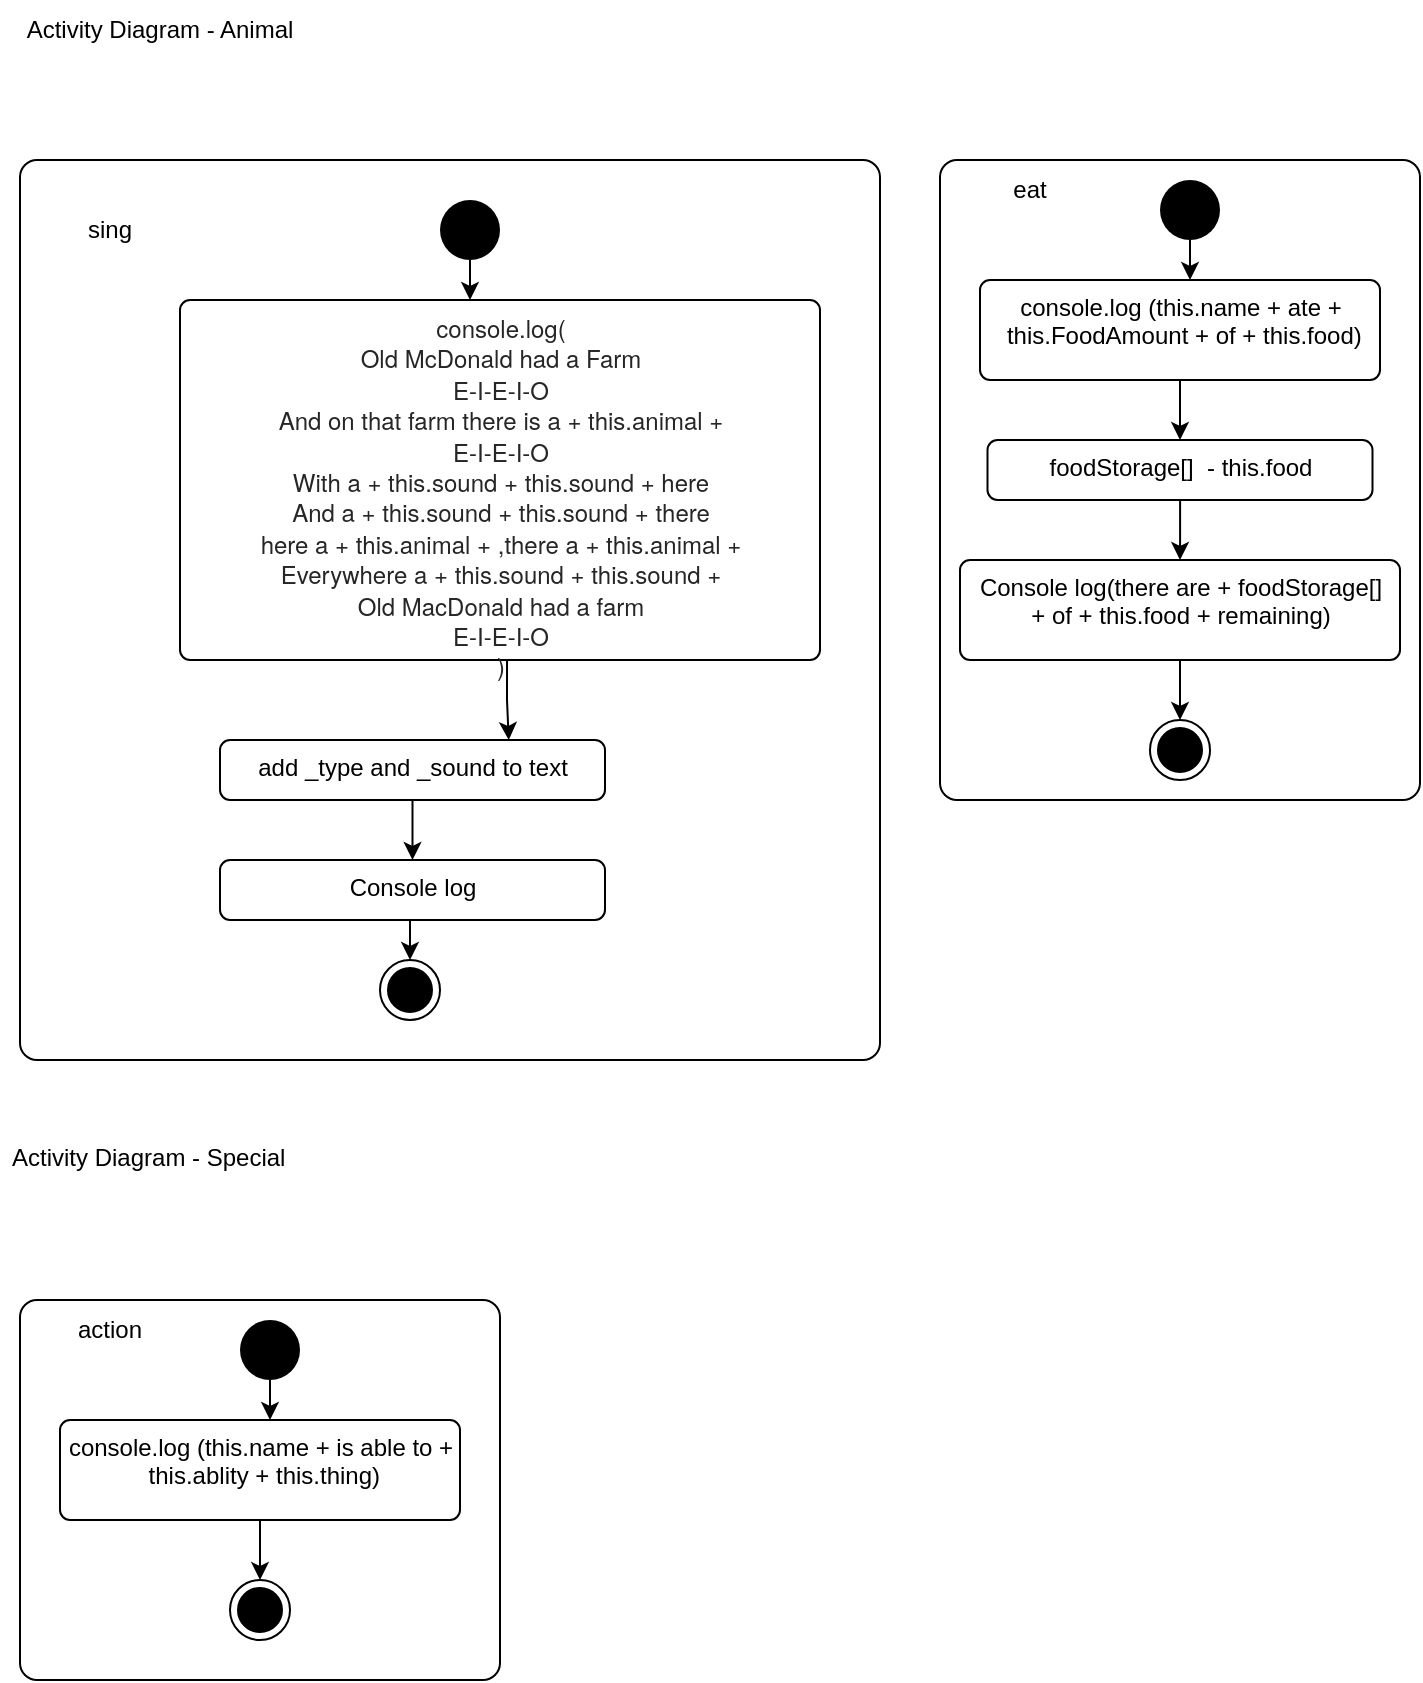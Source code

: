 <mxfile version="18.0.6" type="device"><diagram id="Hzk0_SZwL_mmSioWMmJD" name="Page-1"><mxGraphModel dx="1278" dy="692" grid="1" gridSize="10" guides="1" tooltips="1" connect="1" arrows="1" fold="1" page="1" pageScale="1" pageWidth="827" pageHeight="1169" math="0" shadow="0"><root><mxCell id="0"/><mxCell id="1" parent="0"/><mxCell id="k-fF6tNksUtti1ScGKh9-1" value="&lt;div align=&quot;left&quot;&gt;&lt;br&gt;&lt;/div&gt;" style="html=1;align=left;verticalAlign=middle;rounded=1;absoluteArcSize=1;arcSize=17;dashed=0;fontSize=12;" parent="1" vertex="1"><mxGeometry x="500" y="100" width="240" height="320" as="geometry"/></mxCell><mxCell id="k-fF6tNksUtti1ScGKh9-2" value="eat" style="text;html=1;strokeColor=none;fillColor=none;align=center;verticalAlign=middle;whiteSpace=wrap;rounded=0;fontSize=12;" parent="1" vertex="1"><mxGeometry x="500" y="100" width="90" height="30" as="geometry"/></mxCell><mxCell id="k-fF6tNksUtti1ScGKh9-3" value="&lt;div align=&quot;left&quot;&gt;&lt;br&gt;&lt;/div&gt;" style="html=1;align=left;verticalAlign=middle;rounded=1;absoluteArcSize=1;arcSize=17;dashed=0;fontSize=12;" parent="1" vertex="1"><mxGeometry x="40" y="100" width="430" height="450" as="geometry"/></mxCell><mxCell id="k-fF6tNksUtti1ScGKh9-4" value="sing" style="text;html=1;strokeColor=none;fillColor=none;align=center;verticalAlign=middle;whiteSpace=wrap;rounded=0;fontSize=12;" parent="1" vertex="1"><mxGeometry x="40" y="120" width="90" height="30" as="geometry"/></mxCell><mxCell id="k-fF6tNksUtti1ScGKh9-5" style="edgeStyle=orthogonalEdgeStyle;rounded=0;orthogonalLoop=1;jettySize=auto;html=1;entryX=0.5;entryY=0;entryDx=0;entryDy=0;" parent="1" source="k-fF6tNksUtti1ScGKh9-6" target="k-fF6tNksUtti1ScGKh9-9" edge="1"><mxGeometry relative="1" as="geometry"/></mxCell><mxCell id="k-fF6tNksUtti1ScGKh9-6" value="&lt;div&gt;add _type and _sound to text&lt;/div&gt;&lt;div&gt;&lt;br&gt;&lt;/div&gt;" style="html=1;align=center;verticalAlign=top;rounded=1;absoluteArcSize=1;arcSize=10;dashed=0;fontSize=12;" parent="1" vertex="1"><mxGeometry x="140" y="390" width="192.5" height="30" as="geometry"/></mxCell><mxCell id="k-fF6tNksUtti1ScGKh9-7" style="edgeStyle=orthogonalEdgeStyle;rounded=0;orthogonalLoop=1;jettySize=auto;html=1;fontSize=12;exitX=0.511;exitY=0.996;exitDx=0;exitDy=0;entryX=0.75;entryY=0;entryDx=0;entryDy=0;exitPerimeter=0;" parent="1" source="k-fF6tNksUtti1ScGKh9-8" target="k-fF6tNksUtti1ScGKh9-6" edge="1"><mxGeometry relative="1" as="geometry"><mxPoint x="204" y="280" as="targetPoint"/></mxGeometry></mxCell><mxCell id="k-fF6tNksUtti1ScGKh9-8" value="&lt;font style=&quot;font-size: 12px;&quot;&gt;&lt;span style=&quot;background-color: transparent;&quot;&gt;&lt;font style=&quot;font-size: 12px;&quot; color=&quot;#262626&quot;&gt;&lt;span style=&quot;font-family: Whitney, &amp;quot;Helvetica Neue&amp;quot;, Helvetica, Arial, sans-serif; font-style: normal; font-variant-ligatures: normal; font-variant-caps: normal; font-weight: 400; letter-spacing: normal; text-indent: 0px; text-transform: none; word-spacing: 0px; -webkit-text-stroke-width: 0px; text-decoration-thickness: initial; text-decoration-style: initial; text-decoration-color: initial; display: inline !important; float: none;&quot;&gt;console.log(&lt;br&gt;Old McDonald had a Farm&lt;br&gt;E-I-E-I-O&lt;br&gt;And on that farm there is a + this.animal +&lt;br&gt;E-I-E-I-O&lt;br&gt;With a + this.sound + this.sound + here&lt;br&gt;And a + this.sound + this.sound + there&lt;br&gt;here a + this.animal + ,there a + this.animal +&lt;br&gt;Everywhere a + this.sound + this.sound +&lt;br&gt;Old MacDonald had a farm&lt;br&gt;E-I-E-I-O&lt;br&gt;)&lt;/span&gt;&lt;/font&gt;&lt;/span&gt;&lt;/font&gt;" style="html=1;align=center;verticalAlign=top;rounded=1;absoluteArcSize=1;arcSize=10;dashed=0;fontSize=12;" parent="1" vertex="1"><mxGeometry x="120" y="170" width="320" height="180" as="geometry"/></mxCell><mxCell id="vJfe4zRtIY8tKlxVQyht-5" style="edgeStyle=orthogonalEdgeStyle;rounded=0;orthogonalLoop=1;jettySize=auto;html=1;entryX=0.5;entryY=0;entryDx=0;entryDy=0;" parent="1" source="k-fF6tNksUtti1ScGKh9-9" target="vJfe4zRtIY8tKlxVQyht-3" edge="1"><mxGeometry relative="1" as="geometry"><Array as="points"><mxPoint x="235" y="490"/><mxPoint x="235" y="490"/></Array></mxGeometry></mxCell><mxCell id="k-fF6tNksUtti1ScGKh9-9" value="Console log" style="html=1;align=center;verticalAlign=top;rounded=1;absoluteArcSize=1;arcSize=10;dashed=0;fontSize=12;" parent="1" vertex="1"><mxGeometry x="140" y="450" width="192.5" height="30" as="geometry"/></mxCell><mxCell id="vJfe4zRtIY8tKlxVQyht-10" style="edgeStyle=orthogonalEdgeStyle;rounded=0;orthogonalLoop=1;jettySize=auto;html=1;entryX=0.5;entryY=0;entryDx=0;entryDy=0;" parent="1" source="k-fF6tNksUtti1ScGKh9-10" target="vJfe4zRtIY8tKlxVQyht-8" edge="1"><mxGeometry relative="1" as="geometry"/></mxCell><mxCell id="k-fF6tNksUtti1ScGKh9-10" value="&lt;div&gt;Console log(there are + foodStorage[] &lt;br&gt;&lt;/div&gt;&lt;div&gt;+ of + this.food + remaining)&lt;/div&gt;" style="html=1;align=center;verticalAlign=top;rounded=1;absoluteArcSize=1;arcSize=10;dashed=0;fontSize=12;" parent="1" vertex="1"><mxGeometry x="510" y="300" width="220" height="50" as="geometry"/></mxCell><mxCell id="k-fF6tNksUtti1ScGKh9-11" value="Activity Diagram - Animal" style="text;html=1;strokeColor=none;fillColor=none;align=center;verticalAlign=middle;whiteSpace=wrap;rounded=0;" parent="1" vertex="1"><mxGeometry x="30" y="20" width="160" height="30" as="geometry"/></mxCell><mxCell id="k-fF6tNksUtti1ScGKh9-29" style="edgeStyle=orthogonalEdgeStyle;rounded=0;orthogonalLoop=1;jettySize=auto;html=1;entryX=0.5;entryY=0;entryDx=0;entryDy=0;" parent="1" source="k-fF6tNksUtti1ScGKh9-26" target="k-fF6tNksUtti1ScGKh9-28" edge="1"><mxGeometry relative="1" as="geometry"/></mxCell><mxCell id="k-fF6tNksUtti1ScGKh9-26" value="&lt;div&gt;console.log (this.name + ate +&lt;/div&gt;&lt;div&gt;&amp;nbsp;this.FoodAmount + of + this.food)&lt;/div&gt;" style="html=1;align=center;verticalAlign=top;rounded=1;absoluteArcSize=1;arcSize=10;dashed=0;fontSize=12;" parent="1" vertex="1"><mxGeometry x="520" y="160" width="200" height="50" as="geometry"/></mxCell><mxCell id="k-fF6tNksUtti1ScGKh9-30" style="edgeStyle=orthogonalEdgeStyle;rounded=0;orthogonalLoop=1;jettySize=auto;html=1;entryX=0.5;entryY=0;entryDx=0;entryDy=0;" parent="1" source="k-fF6tNksUtti1ScGKh9-28" target="k-fF6tNksUtti1ScGKh9-10" edge="1"><mxGeometry relative="1" as="geometry"/></mxCell><mxCell id="k-fF6tNksUtti1ScGKh9-28" value="foodStorage[]&amp;nbsp; - this.food" style="html=1;align=center;verticalAlign=top;rounded=1;absoluteArcSize=1;arcSize=10;dashed=0;fontSize=12;" parent="1" vertex="1"><mxGeometry x="523.75" y="240" width="192.5" height="30" as="geometry"/></mxCell><mxCell id="vJfe4zRtIY8tKlxVQyht-2" style="edgeStyle=orthogonalEdgeStyle;rounded=0;orthogonalLoop=1;jettySize=auto;html=1;entryX=0.455;entryY=0;entryDx=0;entryDy=0;entryPerimeter=0;" parent="1" source="vJfe4zRtIY8tKlxVQyht-1" target="k-fF6tNksUtti1ScGKh9-8" edge="1"><mxGeometry relative="1" as="geometry"/></mxCell><mxCell id="vJfe4zRtIY8tKlxVQyht-1" value="" style="ellipse;fillColor=#000000;strokeColor=none;" parent="1" vertex="1"><mxGeometry x="250" y="120" width="30" height="30" as="geometry"/></mxCell><mxCell id="vJfe4zRtIY8tKlxVQyht-3" value="" style="ellipse;html=1;shape=endState;fillColor=#000000;strokeColor=#000000;" parent="1" vertex="1"><mxGeometry x="220" y="500" width="30" height="30" as="geometry"/></mxCell><mxCell id="vJfe4zRtIY8tKlxVQyht-7" style="edgeStyle=orthogonalEdgeStyle;rounded=0;orthogonalLoop=1;jettySize=auto;html=1;entryX=0.526;entryY=0.013;entryDx=0;entryDy=0;entryPerimeter=0;" parent="1" source="vJfe4zRtIY8tKlxVQyht-6" target="k-fF6tNksUtti1ScGKh9-26" edge="1"><mxGeometry relative="1" as="geometry"/></mxCell><mxCell id="vJfe4zRtIY8tKlxVQyht-6" value="" style="ellipse;fillColor=#000000;strokeColor=none;" parent="1" vertex="1"><mxGeometry x="610" y="110" width="30" height="30" as="geometry"/></mxCell><mxCell id="vJfe4zRtIY8tKlxVQyht-8" value="" style="ellipse;html=1;shape=endState;fillColor=#000000;strokeColor=#000000;" parent="1" vertex="1"><mxGeometry x="605" y="380" width="30" height="30" as="geometry"/></mxCell><mxCell id="CmP5hybbxWMMvad8-neK-38" value="Activity Diagram - Special&#10;" style="text;strokeColor=none;fillColor=none;align=left;verticalAlign=top;spacingLeft=4;spacingRight=4;overflow=hidden;rotatable=0;points=[[0,0.5],[1,0.5]];portConstraint=eastwest;" vertex="1" parent="1"><mxGeometry x="30" y="585" width="160" height="26" as="geometry"/></mxCell><mxCell id="CmP5hybbxWMMvad8-neK-39" value="&lt;div align=&quot;left&quot;&gt;&lt;br&gt;&lt;/div&gt;" style="html=1;align=left;verticalAlign=middle;rounded=1;absoluteArcSize=1;arcSize=17;dashed=0;fontSize=12;" vertex="1" parent="1"><mxGeometry x="40" y="670" width="240" height="190" as="geometry"/></mxCell><mxCell id="CmP5hybbxWMMvad8-neK-40" value="action" style="text;html=1;strokeColor=none;fillColor=none;align=center;verticalAlign=middle;whiteSpace=wrap;rounded=0;fontSize=12;" vertex="1" parent="1"><mxGeometry x="40" y="670" width="90" height="30" as="geometry"/></mxCell><mxCell id="CmP5hybbxWMMvad8-neK-43" style="edgeStyle=orthogonalEdgeStyle;rounded=0;orthogonalLoop=1;jettySize=auto;html=1;entryX=0.5;entryY=0;entryDx=0;entryDy=0;" edge="1" parent="1" source="CmP5hybbxWMMvad8-neK-44"><mxGeometry relative="1" as="geometry"><mxPoint x="160" y="810" as="targetPoint"/></mxGeometry></mxCell><mxCell id="CmP5hybbxWMMvad8-neK-44" value="&lt;div&gt;console.log (this.name + is able to +&lt;/div&gt;&lt;div&gt;&amp;nbsp;this.ablity + this.thing)&lt;/div&gt;" style="html=1;align=center;verticalAlign=top;rounded=1;absoluteArcSize=1;arcSize=10;dashed=0;fontSize=12;" vertex="1" parent="1"><mxGeometry x="60" y="730" width="200" height="50" as="geometry"/></mxCell><mxCell id="CmP5hybbxWMMvad8-neK-47" style="edgeStyle=orthogonalEdgeStyle;rounded=0;orthogonalLoop=1;jettySize=auto;html=1;entryX=0.526;entryY=0.013;entryDx=0;entryDy=0;entryPerimeter=0;" edge="1" parent="1" source="CmP5hybbxWMMvad8-neK-48" target="CmP5hybbxWMMvad8-neK-44"><mxGeometry relative="1" as="geometry"/></mxCell><mxCell id="CmP5hybbxWMMvad8-neK-48" value="" style="ellipse;fillColor=#000000;strokeColor=none;" vertex="1" parent="1"><mxGeometry x="150" y="680" width="30" height="30" as="geometry"/></mxCell><mxCell id="CmP5hybbxWMMvad8-neK-49" value="" style="ellipse;html=1;shape=endState;fillColor=#000000;strokeColor=#000000;" vertex="1" parent="1"><mxGeometry x="145" y="810" width="30" height="30" as="geometry"/></mxCell></root></mxGraphModel></diagram></mxfile>